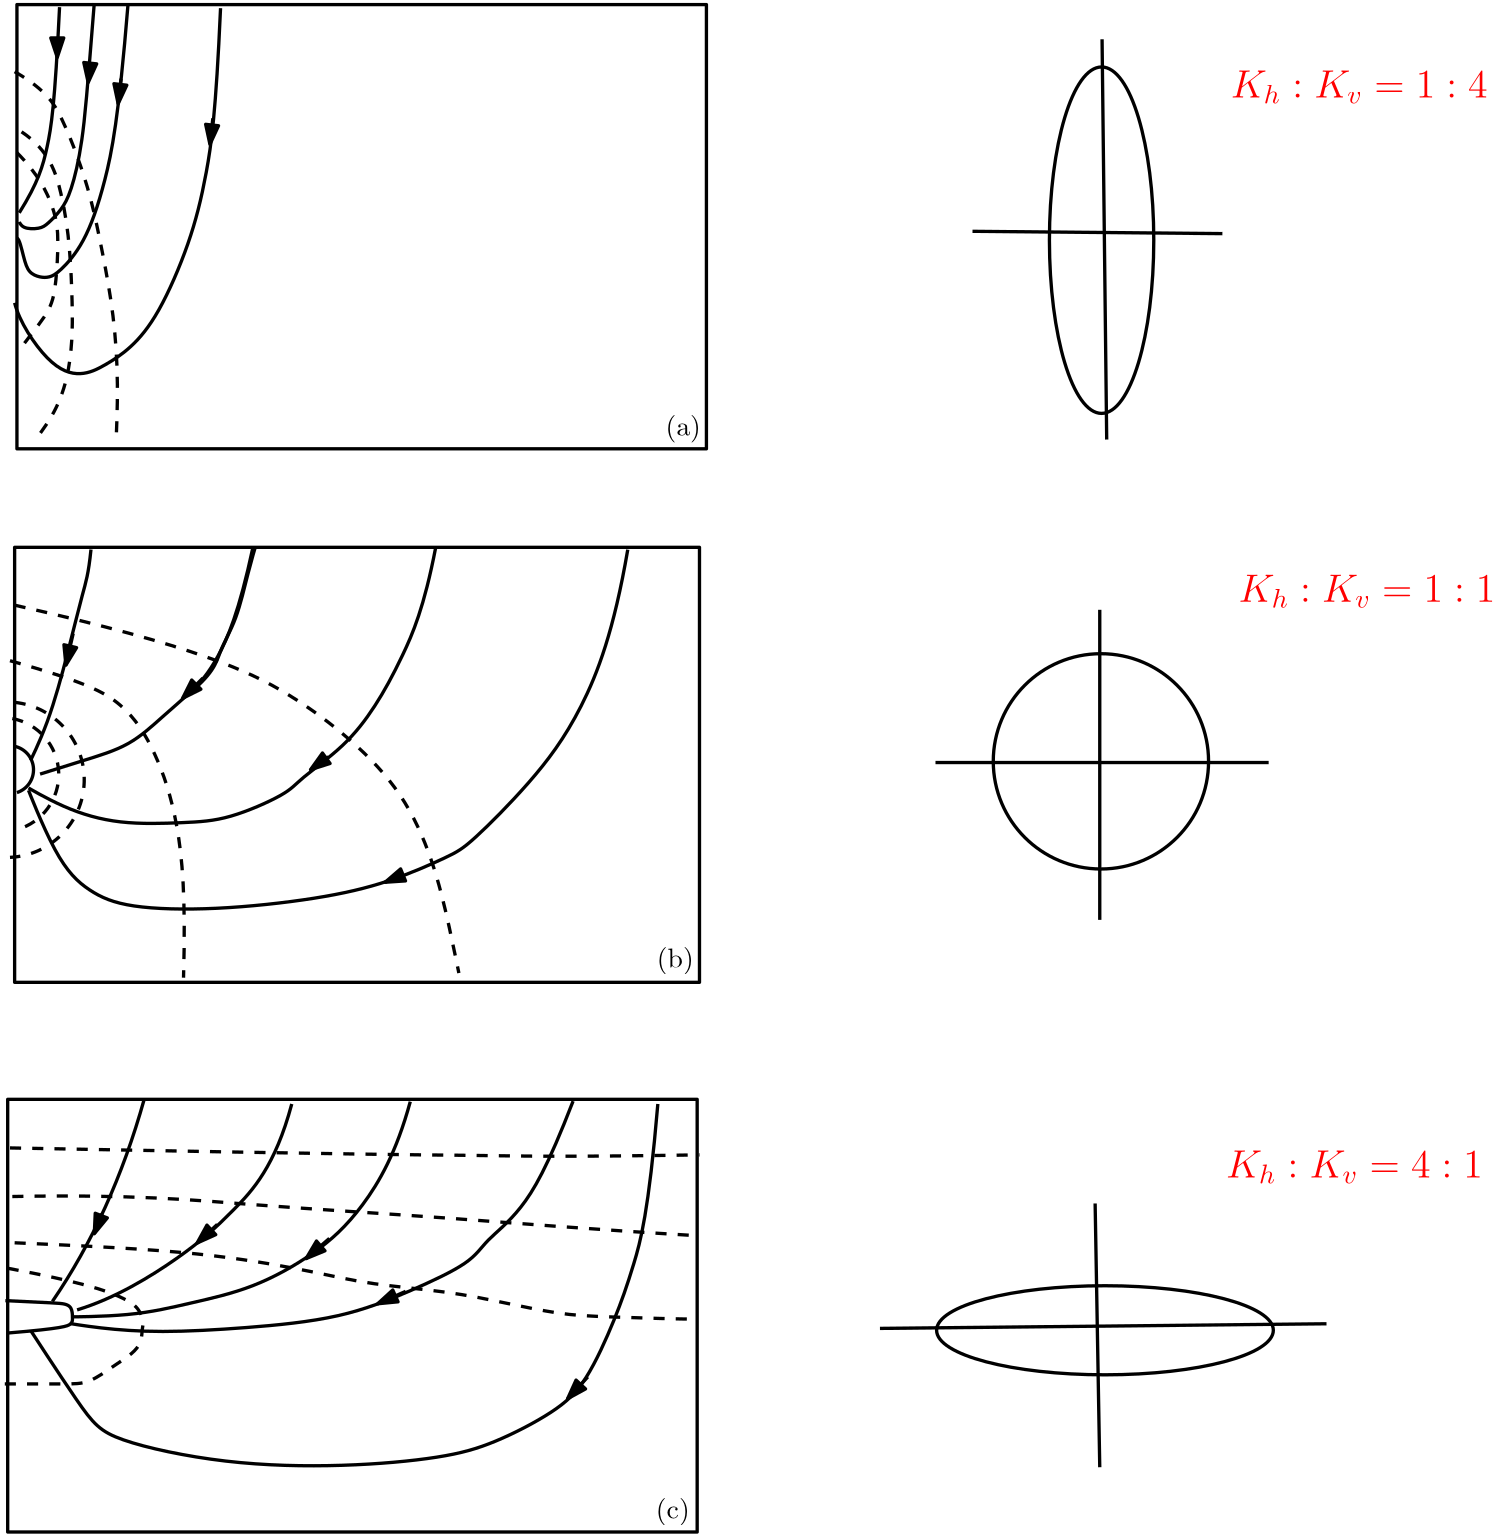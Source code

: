 <?xml version="1.0"?>
<!DOCTYPE ipe SYSTEM "ipe.dtd">
<ipe version="70206" creator="Ipe 7.2.9">
<info created="D:20201201025653" modified="D:20201201210610"/>
<ipestyle name="basic">
<symbol name="arrow/arc(spx)">
<path stroke="sym-stroke" fill="sym-stroke" pen="sym-pen">
0 0 m
-1 0.333 l
-1 -0.333 l
h
</path>
</symbol>
<symbol name="arrow/farc(spx)">
<path stroke="sym-stroke" fill="white" pen="sym-pen">
0 0 m
-1 0.333 l
-1 -0.333 l
h
</path>
</symbol>
<symbol name="arrow/ptarc(spx)">
<path stroke="sym-stroke" fill="sym-stroke" pen="sym-pen">
0 0 m
-1 0.333 l
-0.8 0 l
-1 -0.333 l
h
</path>
</symbol>
<symbol name="arrow/fptarc(spx)">
<path stroke="sym-stroke" fill="white" pen="sym-pen">
0 0 m
-1 0.333 l
-0.8 0 l
-1 -0.333 l
h
</path>
</symbol>
<symbol name="mark/circle(sx)" transformations="translations">
<path fill="sym-stroke">
0.6 0 0 0.6 0 0 e
0.4 0 0 0.4 0 0 e
</path>
</symbol>
<symbol name="mark/disk(sx)" transformations="translations">
<path fill="sym-stroke">
0.6 0 0 0.6 0 0 e
</path>
</symbol>
<symbol name="mark/fdisk(sfx)" transformations="translations">
<group>
<path fill="sym-fill">
0.5 0 0 0.5 0 0 e
</path>
<path fill="sym-stroke" fillrule="eofill">
0.6 0 0 0.6 0 0 e
0.4 0 0 0.4 0 0 e
</path>
</group>
</symbol>
<symbol name="mark/box(sx)" transformations="translations">
<path fill="sym-stroke" fillrule="eofill">
-0.6 -0.6 m
0.6 -0.6 l
0.6 0.6 l
-0.6 0.6 l
h
-0.4 -0.4 m
0.4 -0.4 l
0.4 0.4 l
-0.4 0.4 l
h
</path>
</symbol>
<symbol name="mark/square(sx)" transformations="translations">
<path fill="sym-stroke">
-0.6 -0.6 m
0.6 -0.6 l
0.6 0.6 l
-0.6 0.6 l
h
</path>
</symbol>
<symbol name="mark/fsquare(sfx)" transformations="translations">
<group>
<path fill="sym-fill">
-0.5 -0.5 m
0.5 -0.5 l
0.5 0.5 l
-0.5 0.5 l
h
</path>
<path fill="sym-stroke" fillrule="eofill">
-0.6 -0.6 m
0.6 -0.6 l
0.6 0.6 l
-0.6 0.6 l
h
-0.4 -0.4 m
0.4 -0.4 l
0.4 0.4 l
-0.4 0.4 l
h
</path>
</group>
</symbol>
<symbol name="mark/cross(sx)" transformations="translations">
<group>
<path fill="sym-stroke">
-0.43 -0.57 m
0.57 0.43 l
0.43 0.57 l
-0.57 -0.43 l
h
</path>
<path fill="sym-stroke">
-0.43 0.57 m
0.57 -0.43 l
0.43 -0.57 l
-0.57 0.43 l
h
</path>
</group>
</symbol>
<symbol name="arrow/fnormal(spx)">
<path stroke="sym-stroke" fill="white" pen="sym-pen">
0 0 m
-1 0.333 l
-1 -0.333 l
h
</path>
</symbol>
<symbol name="arrow/pointed(spx)">
<path stroke="sym-stroke" fill="sym-stroke" pen="sym-pen">
0 0 m
-1 0.333 l
-0.8 0 l
-1 -0.333 l
h
</path>
</symbol>
<symbol name="arrow/fpointed(spx)">
<path stroke="sym-stroke" fill="white" pen="sym-pen">
0 0 m
-1 0.333 l
-0.8 0 l
-1 -0.333 l
h
</path>
</symbol>
<symbol name="arrow/linear(spx)">
<path stroke="sym-stroke" pen="sym-pen">
-1 0.333 m
0 0 l
-1 -0.333 l
</path>
</symbol>
<symbol name="arrow/fdouble(spx)">
<path stroke="sym-stroke" fill="white" pen="sym-pen">
0 0 m
-1 0.333 l
-1 -0.333 l
h
-1 0 m
-2 0.333 l
-2 -0.333 l
h
</path>
</symbol>
<symbol name="arrow/double(spx)">
<path stroke="sym-stroke" fill="sym-stroke" pen="sym-pen">
0 0 m
-1 0.333 l
-1 -0.333 l
h
-1 0 m
-2 0.333 l
-2 -0.333 l
h
</path>
</symbol>
<pen name="heavier" value="0.8"/>
<pen name="fat" value="1.2"/>
<pen name="ultrafat" value="2"/>
<symbolsize name="large" value="5"/>
<symbolsize name="small" value="2"/>
<symbolsize name="tiny" value="1.1"/>
<arrowsize name="large" value="10"/>
<arrowsize name="small" value="5"/>
<arrowsize name="tiny" value="3"/>
<color name="red" value="1 0 0"/>
<color name="green" value="0 1 0"/>
<color name="blue" value="0 0 1"/>
<color name="yellow" value="1 1 0"/>
<color name="orange" value="1 0.647 0"/>
<color name="gold" value="1 0.843 0"/>
<color name="purple" value="0.627 0.125 0.941"/>
<color name="gray" value="0.745"/>
<color name="brown" value="0.647 0.165 0.165"/>
<color name="navy" value="0 0 0.502"/>
<color name="pink" value="1 0.753 0.796"/>
<color name="seagreen" value="0.18 0.545 0.341"/>
<color name="turquoise" value="0.251 0.878 0.816"/>
<color name="violet" value="0.933 0.51 0.933"/>
<color name="darkblue" value="0 0 0.545"/>
<color name="darkcyan" value="0 0.545 0.545"/>
<color name="darkgray" value="0.663"/>
<color name="darkgreen" value="0 0.392 0"/>
<color name="darkmagenta" value="0.545 0 0.545"/>
<color name="darkorange" value="1 0.549 0"/>
<color name="darkred" value="0.545 0 0"/>
<color name="lightblue" value="0.678 0.847 0.902"/>
<color name="lightcyan" value="0.878 1 1"/>
<color name="lightgray" value="0.827"/>
<color name="lightgreen" value="0.565 0.933 0.565"/>
<color name="lightyellow" value="1 1 0.878"/>
<dashstyle name="dashed" value="[4] 0"/>
<dashstyle name="dotted" value="[1 3] 0"/>
<dashstyle name="dash dotted" value="[4 2 1 2] 0"/>
<dashstyle name="dash dot dotted" value="[4 2 1 2 1 2] 0"/>
<textsize name="large" value="\large"/>
<textsize name="Large" value="\Large"/>
<textsize name="LARGE" value="\LARGE"/>
<textsize name="huge" value="\huge"/>
<textsize name="Huge" value="\Huge"/>
<textsize name="small" value="\small"/>
<textsize name="footnote" value="\footnotesize"/>
<textsize name="tiny" value="\tiny"/>
<textstyle name="center" begin="\begin{center}" end="\end{center}"/>
<textstyle name="itemize" begin="\begin{itemize}" end="\end{itemize}"/>
<textstyle name="item" begin="\begin{itemize}\item{}" end="\end{itemize}"/>
<gridsize name="4 pts" value="4"/>
<gridsize name="8 pts (~3 mm)" value="8"/>
<gridsize name="16 pts (~6 mm)" value="16"/>
<gridsize name="32 pts (~12 mm)" value="32"/>
<gridsize name="10 pts (~3.5 mm)" value="10"/>
<gridsize name="20 pts (~7 mm)" value="20"/>
<gridsize name="14 pts (~5 mm)" value="14"/>
<gridsize name="28 pts (~10 mm)" value="28"/>
<gridsize name="56 pts (~20 mm)" value="56"/>
<anglesize name="90 deg" value="90"/>
<anglesize name="60 deg" value="60"/>
<anglesize name="45 deg" value="45"/>
<anglesize name="30 deg" value="30"/>
<anglesize name="22.5 deg" value="22.5"/>
<opacity name="10%" value="0.1"/>
<opacity name="30%" value="0.3"/>
<opacity name="50%" value="0.5"/>
<opacity name="75%" value="0.75"/>
<tiling name="falling" angle="-60" step="4" width="1"/>
<tiling name="rising" angle="30" step="4" width="1"/>
</ipestyle>
<page>
<layer name="alpha"/>
<view layers="alpha" active="alpha"/>
<path layer="alpha" matrix="1.02479 0 0 1.01011 -1.17177 -7.41541" stroke="black" pen="fat">
61.4348 806.845 m
59.769 771.861
57.2701 756.036
53.9384 744.374
47.2749 733.546 c
</path>
<path matrix="1.01345 0 0 1.02796 -0.635885 -20.3457" stroke="black" pen="fat">
73.9289 806.845 m
71.4301 776.026
69.7642 756.868
65.5995 740.21
62.2678 734.379
57.2701 729.382
54.7713 727.716
48.1078 727.716
47.2749 730.214
47.2749 730.214 c
</path>
<path stroke="black" pen="fat">
86.423 808.511 m
83.0912 767.697
78.0936 742.709
70.5972 721.885
61.4348 711.89
58.1031 710.224
54.7713 710.224
50.6066 711.89
48.9408 716.887
47.2749 724.384
46.4419 724.384 c
</path>
<path matrix="1 0 0 1.00283 0 -1.91129" stroke="black" pen="fat">
119.741 806.845 m
118.075 769.363
114.743 746.04
108.912 722.718
97.2512 696.064
87.2559 684.403
78.0936 678.572
69.7642 674.408
58.1031 677.739
47.2749 694.398
45.609 701.062 c
</path>
<path stroke="black" dash="dashed" pen="fat">
45.609 784.355 m
57.2701 777.692
63.1007 766.864
68.0983 754.37
73.096 739.377
77.2607 719.386
81.4254 696.897
83.0912 671.909
82.2583 654.417
82.2583 654.417 c
</path>
<path stroke="black" dash="dashed" pen="fat">
48.1078 762.699 m
58.1031 756.036
63.1007 739.377
65.5995 721.052
66.4325 700.229
66.4325 687.735
64.7666 673.575
59.769 660.248
53.1055 651.918
53.1055 651.918 c
</path>
<path stroke="black" dash="dashed" pen="fat">
46.4419 755.203 m
53.9384 747.706
60.6019 734.379
61.4348 723.551
60.6019 708.558
58.936 698.563
53.1055 691.899
48.1078 685.236 c
</path>
<path stroke="black" pen="fat">
46.4419 808.511 m
46.4419 648.586 l
294.658 648.586 l
294.658 808.511 l
h
</path>
<path matrix="1.087 0 0 1.07163 -6.35915 -8.6212" stroke="black" pen="fat">
73.096 579.453 m
72.263 571.123
70.5972 566.126
65.5995 545.302
58.936 520.314
53.1055 508.653
53.1055 508.653 c
</path>
<path matrix="1 0 0 1 0 32" stroke="black" pen="fat">
131.402 581.118 m
126.404 557.796
118.075 538.639
109.745 529.476
98.9171 520.314
87.2559 509.486
70.5972 504.488
54.7713 499.491
54.7713 499.491 c
</path>
<path matrix="1 0 0 1 0 32" stroke="black" pen="fat">
197.204 581.118 m
193.039 559.462
184.71 540.305
175.547 523.646
164.719 509.486
147.227 496.992
144.729 492.827
122.239 482.832
107.246 481.999
83.0912 481.166
63.1007 486.996
50.6066 494.493
50.6066 494.493 c
</path>
<path matrix="1 0 0 1 0 32" stroke="black" pen="fat">
266.338 580.286 m
261.34 551.133
249.679 520.314
231.354 496.159
208.865 473.669
203.034 470.338
180.545 460.342
155.557 454.512
117.242 450.347
85.59 451.18
72.263 457.011
60.6019 467.839
50.6066 493.66
50.6066 493.66 c
</path>
<path matrix="1 0 0 1 0 32" stroke="black" pen="fat">
106.414 526.977 m
117.242 535.307
118.908 543.636
125.571 554.464
129.736 572.789
132.235 581.118
132.235 581.118 c
</path>
<path matrix="1 0 0 1 0 32" stroke="black" dash="dashed" pen="fat">
45.609 560.295 m
78.9265 552.799
119.741 541.137
144.729 528.643
167.218 511.985
185.543 492.827
196.371 468.672
202.201 444.517
205.533 427.858
205.533 427.858 c
</path>
<path matrix="1 0 0 1 0 32" stroke="black" dash="dashed" pen="fat">
43.9431 540.305 m
70.5972 532.808
85.59 525.312
96.4182 507.82
104.748 483.665
107.246 455.345
106.414 426.192 c
</path>
<path matrix="1 0 0 1 0 32" stroke="black" dash="dashed" pen="fat">
45.609 525.312 m
27.9949 0 0 -27.9949 42.6752 497.471 43.9431 469.505 a
</path>
<path matrix="1 0 0 1 0 32" stroke="black" dash="dashed" pen="fat">
44.7761 519.481 m
20.546 0 0 -20.546 40.9416 499.296 46.4419 479.5 a
</path>
<path matrix="1 0 0 1 0 32" stroke="black" pen="fat">
45.609 509.486 m
8.63902 0 0 -8.63902 43.7743 501.044 46.4419 492.827 a
</path>
<path matrix="1.07266 0 0 1.01583 -6.70325 58.4523" stroke="black" pen="fat">
92.2536 350.395 m
81.4254 309.581
61.4348 278.762 c
</path>
<path matrix="1.0309 0 0 1 -2.104 64" stroke="black" pen="fat">
143.063 348.729 m
137.232 326.239
121.406 308.748
106.414 294.588
81.4254 278.762
68.0983 274.597 c
</path>
<path matrix="1 0 0 1 0 64" stroke="black" pen="fat">
188.041 349.562 m
183.044 331.237
170.55 309.581
153.891 294.588
131.402 282.094
108.912 277.096
88.0889 272.098
66.4325 272.098
66.4325 272.098 c
</path>
<path matrix="1.00634 0 0 1.02276 -0.415834 57.9387" stroke="black" pen="fat">
245.514 347.896 m
236.352 324.573
226.357 307.915
213.863 298.752
209.698 291.256
188.041 281.261
163.053 271.265
128.07 267.934
97.2512 266.268
75.5948 267.934
65.5995 269.6
65.5995 269.6 c
</path>
<path matrix="1 0 0 1 0 64" stroke="black" pen="fat">
277.166 348.729 m
273.834 309.581
268.004 288.757
262.173 272.098
251.345 247.943
240.517 237.948
218.027 226.287
200.536 221.289
164.719 217.957
121.406 218.79
78.9265 227.953
71.4301 236.282
51.4396 267.101
51.4396 267.101 c
</path>
<path matrix="1 0 0 1 0 64" stroke="black" dash="dashed" pen="fat">
43.9431 332.903 m
175.547 330.404
209.698 330.404
240.517 329.571
292.159 330.404
292.159 330.404 c
</path>
<path matrix="1 0 0 1 0 64" stroke="black" dash="dashed" pen="fat">
44.7761 315.411 m
88.0889 316.244
131.402 312.079
202.201 307.915
250.512 303.75
292.159 301.251 c
</path>
<path matrix="1 0 0 1 0 64" stroke="black" dash="dashed" pen="fat">
45.609 298.752 m
84.7571 297.086
119.741 294.588
155.557 287.924
173.049 283.759
202.201 281.261
222.192 277.096
242.182 272.931
256.342 272.098
285.495 271.265
291.326 271.265 c
</path>
<path matrix="1 0 0 1 0 64" stroke="black" dash="dashed" pen="fat">
43.1102 289.59 m
69.7642 284.592
86.423 278.762
90.5877 274.597
92.2536 270.432
91.4206 267.934
91.4206 262.936
88.0889 258.771
81.4254 254.607
72.263 247.943
64.7666 247.943
50.6066 247.943
41.4443 247.943 c
</path>
<path matrix="1 0 0 1 0 64" stroke="black" pen="fat">
42.2773 277.929 m
58.936 277.096
64.7666 277.096
66.4325 274.597
66.4325 271.265
66.4325 269.6
63.1007 267.934
43.1102 266.268 c
</path>
<path matrix="1 0 0 1 0 32" stroke="black" pen="fat">
45.609 581.118 m
45.609 424.526 l
292.159 424.526 l
292.159 581.118 l
h
</path>
<path matrix="1 0 0 1 0 64" stroke="black" pen="fat">
43.1102 350.395 m
43.1102 194.635 l
291.326 194.635 l
291.326 350.395 l
h
</path>
<path stroke="black" pen="fat">
437.09 796.017 m
438.756 651.918 l
</path>
<path stroke="black" pen="fat">
390.445 726.883 m
480.403 726.05 l
</path>
<path matrix="0.308802 0 0 1.02513 301.431 -19.75" stroke="black" pen="fat">
60.8273 0 0 60.8273 438.756 725.217 e
</path>
<path matrix="1 0 0 1 0 32" stroke="black" pen="fat">
38.7518 0 0 38.7518 436.674 504.072 e
</path>
<path matrix="1 0 0 1 0 32" stroke="black" pen="fat">
436.257 558.629 m
436.257 447.015 l
</path>
<path matrix="1 0 0 1 0 32" stroke="black" pen="fat">
377.118 503.655 m
497.062 503.655 l
</path>
<path matrix="1 0 0 1 0 64" stroke="black" pen="fat">
434.591 312.912 m
436.257 217.957 l
</path>
<path matrix="1 0 0 1 0 64" stroke="black" pen="fat">
357.128 267.934 m
517.885 269.6 l
</path>
<path matrix="0.970167 0 0 0.256656 16.5069 262.067" stroke="black" pen="fat">
62.4759 0 0 62.4759 434.591 269.6 e
</path>
<text matrix="1 0 0 1 -128.009 30.6109" transformations="translations" pos="407.937 622.765" stroke="black" type="label" width="12.73" height="7.473" depth="2.49" valign="baseline">(a)</text>
<text matrix="1 0 0 1 -55.3229 -85.925" transformations="translations" pos="332.14 547.801" stroke="black" type="label" width="13.284" height="7.473" depth="2.49" valign="baseline">(b)</text>
<text matrix="1 0 0 1 -148.137 -172.646" transformations="translations" pos="424.596 436.187" stroke="black" type="label" width="12.177" height="7.473" depth="2.49" valign="baseline">(c)</text>
<path matrix="1 0 0 1 0 32" stroke="black" pen="fat" arrow="normal/normal">
66.6894 550.076 m
64.0647 538.702 l
</path>
<path matrix="1 0 0 1 0 32" stroke="black" pen="fat" arrow="normal/normal">
113.351 534.036 m
106.06 526.745 l
</path>
<path matrix="1 0 0 1 0 32" stroke="black" pen="fat" arrow="normal/normal">
158.554 505.747 m
152.138 501.081 l
</path>
<path matrix="1 0 0 1 0 32" stroke="black" pen="fat" arrow="normal/normal">
185.385 463.168 m
178.969 460.544 l
</path>
<path stroke="black" pen="fat" arrow="normal/normal">
116.965 767.581 m
115.922 758.189 l
</path>
<path stroke="black" pen="fat" arrow="normal/normal">
83.9193 781.843 m
82.8757 772.799 l
</path>
<path stroke="black" pen="fat" arrow="normal/normal">
72.788 787.061 m
72.0923 780.452 l
</path>
<path stroke="black" pen="fat" arrow="normal/normal">
60.9611 794.714 m
60.9611 789.496 l
</path>
<path matrix="1 0 0 1 0 64" stroke="black" pen="fat" arrow="normal/normal">
251.953 250.456 m
244.667 242.609 l
</path>
<path matrix="1 0 0 1 0 64" stroke="black" pen="fat" arrow="normal/normal">
186.381 281.28 m
176.293 276.797 l
</path>
<path matrix="1 0 0 1 0 64" stroke="black" pen="fat" arrow="normal/normal">
158.919 300.335 m
150.512 293.049 l
</path>
<path matrix="1 0 0 1 0 64" stroke="black" pen="fat" arrow="normal/normal">
118.567 305.379 m
111.281 298.654 l
</path>
<path matrix="1 0 0 1 0 64" stroke="black" pen="fat" arrow="normal/normal">
77.0935 309.302 m
74.2912 302.017 l
</path>
<text matrix="1 0 0 1 144 0" transformations="translations" pos="339.382 775.034" stroke="red" type="label" width="92.511" height="9.805" depth="2.15" valign="baseline" size="Large" style="math">K_h: K_v = 1:4</text>
<text matrix="1 0 0 1 146.802 -181.53" transformations="translations" pos="339.382 775.034" stroke="red" type="label" width="92.511" height="9.805" depth="2.15" valign="baseline" size="Large" style="math">K_h: K_v = 1:1</text>
<text matrix="1 0 0 1 142.291 -388.784" transformations="translations" pos="339.382 775.034" stroke="red" type="label" width="92.511" height="9.805" depth="2.15" valign="baseline" size="Large" style="math">K_h: K_v = 4:1</text>
</page>
</ipe>
